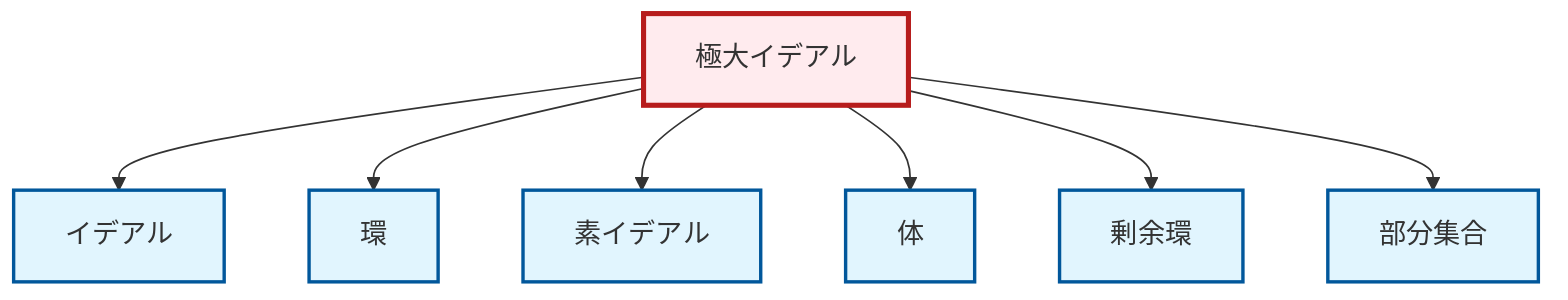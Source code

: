 graph TD
    classDef definition fill:#e1f5fe,stroke:#01579b,stroke-width:2px
    classDef theorem fill:#f3e5f5,stroke:#4a148c,stroke-width:2px
    classDef axiom fill:#fff3e0,stroke:#e65100,stroke-width:2px
    classDef example fill:#e8f5e9,stroke:#1b5e20,stroke-width:2px
    classDef current fill:#ffebee,stroke:#b71c1c,stroke-width:3px
    def-field["体"]:::definition
    def-ideal["イデアル"]:::definition
    def-maximal-ideal["極大イデアル"]:::definition
    def-quotient-ring["剰余環"]:::definition
    def-prime-ideal["素イデアル"]:::definition
    def-ring["環"]:::definition
    def-subset["部分集合"]:::definition
    def-maximal-ideal --> def-ideal
    def-maximal-ideal --> def-ring
    def-maximal-ideal --> def-prime-ideal
    def-maximal-ideal --> def-field
    def-maximal-ideal --> def-quotient-ring
    def-maximal-ideal --> def-subset
    class def-maximal-ideal current